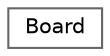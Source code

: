 digraph "Graphical Class Hierarchy"
{
 // LATEX_PDF_SIZE
  bgcolor="transparent";
  edge [fontname=Helvetica,fontsize=10,labelfontname=Helvetica,labelfontsize=10];
  node [fontname=Helvetica,fontsize=10,shape=box,height=0.2,width=0.4];
  rankdir="LR";
  Node0 [label="Board",height=0.2,width=0.4,color="grey40", fillcolor="white", style="filled",URL="$class_board.html",tooltip="Cria a matriz do tabuleiro, as matrizes de ataque, as funções a serem chamadas na main."];
}
